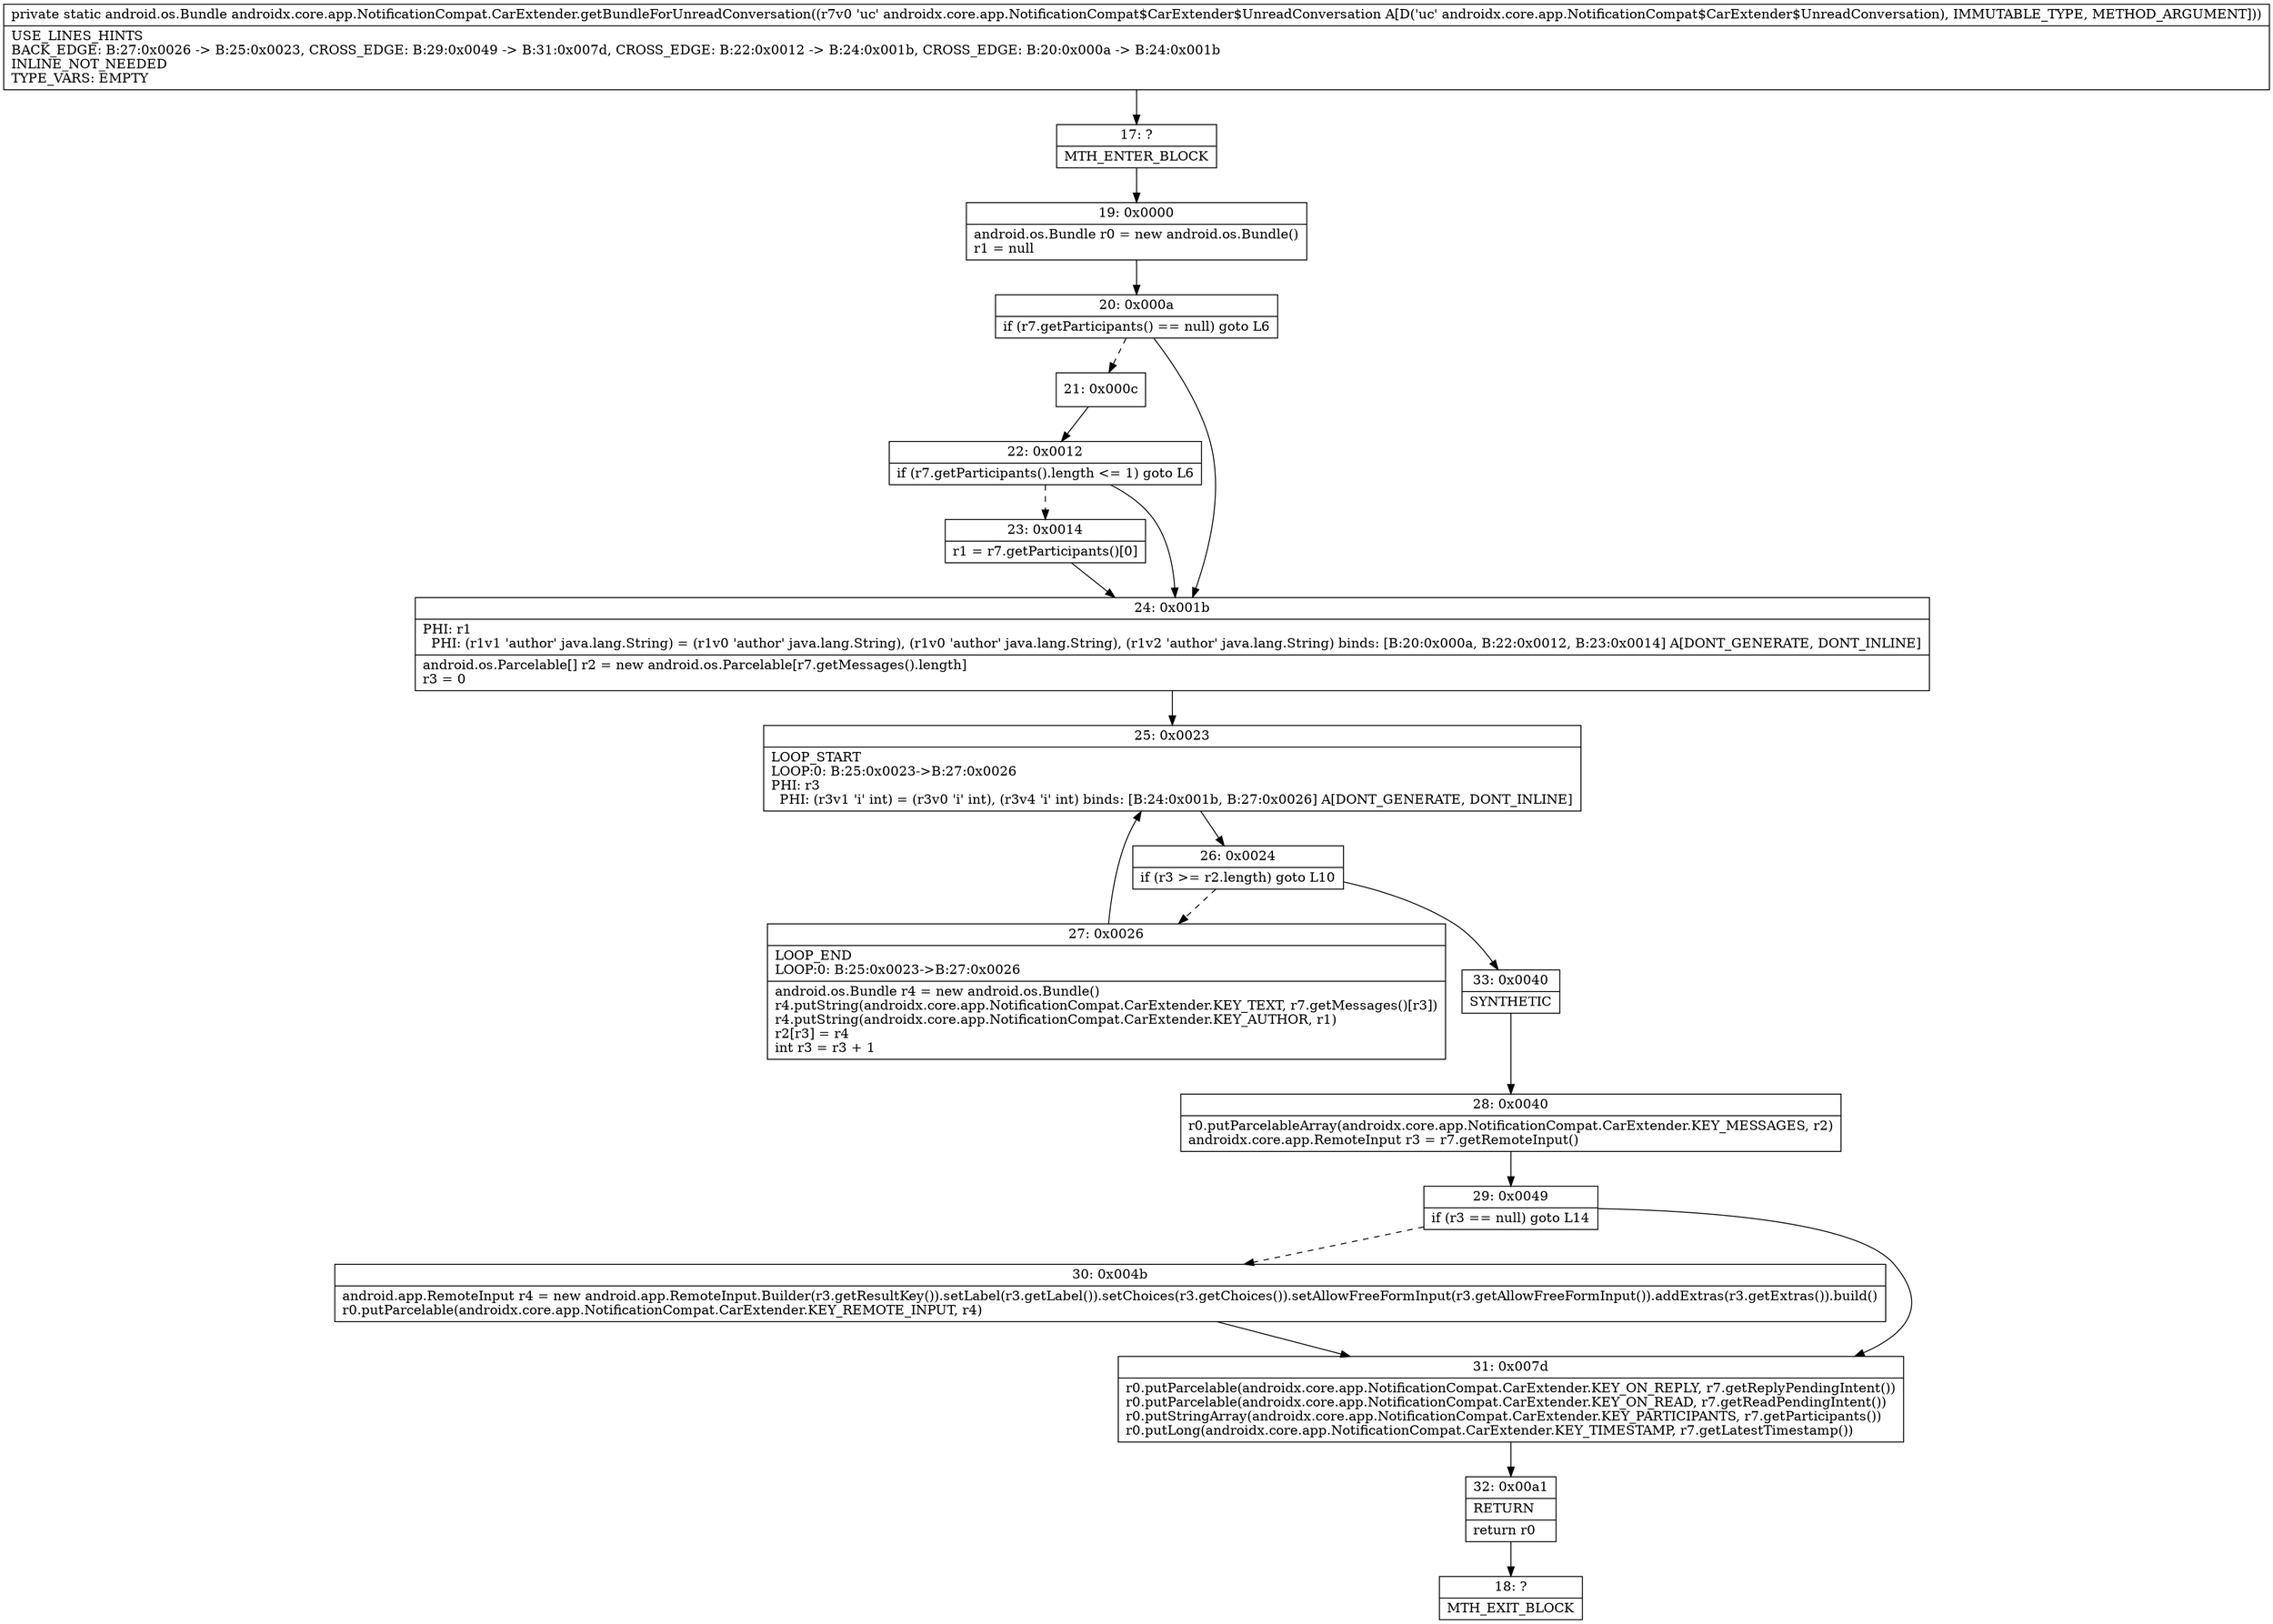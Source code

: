 digraph "CFG forandroidx.core.app.NotificationCompat.CarExtender.getBundleForUnreadConversation(Landroidx\/core\/app\/NotificationCompat$CarExtender$UnreadConversation;)Landroid\/os\/Bundle;" {
Node_17 [shape=record,label="{17\:\ ?|MTH_ENTER_BLOCK\l}"];
Node_19 [shape=record,label="{19\:\ 0x0000|android.os.Bundle r0 = new android.os.Bundle()\lr1 = null\l}"];
Node_20 [shape=record,label="{20\:\ 0x000a|if (r7.getParticipants() == null) goto L6\l}"];
Node_21 [shape=record,label="{21\:\ 0x000c}"];
Node_22 [shape=record,label="{22\:\ 0x0012|if (r7.getParticipants().length \<= 1) goto L6\l}"];
Node_23 [shape=record,label="{23\:\ 0x0014|r1 = r7.getParticipants()[0]\l}"];
Node_24 [shape=record,label="{24\:\ 0x001b|PHI: r1 \l  PHI: (r1v1 'author' java.lang.String) = (r1v0 'author' java.lang.String), (r1v0 'author' java.lang.String), (r1v2 'author' java.lang.String) binds: [B:20:0x000a, B:22:0x0012, B:23:0x0014] A[DONT_GENERATE, DONT_INLINE]\l|android.os.Parcelable[] r2 = new android.os.Parcelable[r7.getMessages().length]\lr3 = 0\l}"];
Node_25 [shape=record,label="{25\:\ 0x0023|LOOP_START\lLOOP:0: B:25:0x0023\-\>B:27:0x0026\lPHI: r3 \l  PHI: (r3v1 'i' int) = (r3v0 'i' int), (r3v4 'i' int) binds: [B:24:0x001b, B:27:0x0026] A[DONT_GENERATE, DONT_INLINE]\l}"];
Node_26 [shape=record,label="{26\:\ 0x0024|if (r3 \>= r2.length) goto L10\l}"];
Node_27 [shape=record,label="{27\:\ 0x0026|LOOP_END\lLOOP:0: B:25:0x0023\-\>B:27:0x0026\l|android.os.Bundle r4 = new android.os.Bundle()\lr4.putString(androidx.core.app.NotificationCompat.CarExtender.KEY_TEXT, r7.getMessages()[r3])\lr4.putString(androidx.core.app.NotificationCompat.CarExtender.KEY_AUTHOR, r1)\lr2[r3] = r4\lint r3 = r3 + 1\l}"];
Node_33 [shape=record,label="{33\:\ 0x0040|SYNTHETIC\l}"];
Node_28 [shape=record,label="{28\:\ 0x0040|r0.putParcelableArray(androidx.core.app.NotificationCompat.CarExtender.KEY_MESSAGES, r2)\landroidx.core.app.RemoteInput r3 = r7.getRemoteInput()\l}"];
Node_29 [shape=record,label="{29\:\ 0x0049|if (r3 == null) goto L14\l}"];
Node_30 [shape=record,label="{30\:\ 0x004b|android.app.RemoteInput r4 = new android.app.RemoteInput.Builder(r3.getResultKey()).setLabel(r3.getLabel()).setChoices(r3.getChoices()).setAllowFreeFormInput(r3.getAllowFreeFormInput()).addExtras(r3.getExtras()).build()\lr0.putParcelable(androidx.core.app.NotificationCompat.CarExtender.KEY_REMOTE_INPUT, r4)\l}"];
Node_31 [shape=record,label="{31\:\ 0x007d|r0.putParcelable(androidx.core.app.NotificationCompat.CarExtender.KEY_ON_REPLY, r7.getReplyPendingIntent())\lr0.putParcelable(androidx.core.app.NotificationCompat.CarExtender.KEY_ON_READ, r7.getReadPendingIntent())\lr0.putStringArray(androidx.core.app.NotificationCompat.CarExtender.KEY_PARTICIPANTS, r7.getParticipants())\lr0.putLong(androidx.core.app.NotificationCompat.CarExtender.KEY_TIMESTAMP, r7.getLatestTimestamp())\l}"];
Node_32 [shape=record,label="{32\:\ 0x00a1|RETURN\l|return r0\l}"];
Node_18 [shape=record,label="{18\:\ ?|MTH_EXIT_BLOCK\l}"];
MethodNode[shape=record,label="{private static android.os.Bundle androidx.core.app.NotificationCompat.CarExtender.getBundleForUnreadConversation((r7v0 'uc' androidx.core.app.NotificationCompat$CarExtender$UnreadConversation A[D('uc' androidx.core.app.NotificationCompat$CarExtender$UnreadConversation), IMMUTABLE_TYPE, METHOD_ARGUMENT]))  | USE_LINES_HINTS\lBACK_EDGE: B:27:0x0026 \-\> B:25:0x0023, CROSS_EDGE: B:29:0x0049 \-\> B:31:0x007d, CROSS_EDGE: B:22:0x0012 \-\> B:24:0x001b, CROSS_EDGE: B:20:0x000a \-\> B:24:0x001b\lINLINE_NOT_NEEDED\lTYPE_VARS: EMPTY\l}"];
MethodNode -> Node_17;Node_17 -> Node_19;
Node_19 -> Node_20;
Node_20 -> Node_21[style=dashed];
Node_20 -> Node_24;
Node_21 -> Node_22;
Node_22 -> Node_23[style=dashed];
Node_22 -> Node_24;
Node_23 -> Node_24;
Node_24 -> Node_25;
Node_25 -> Node_26;
Node_26 -> Node_27[style=dashed];
Node_26 -> Node_33;
Node_27 -> Node_25;
Node_33 -> Node_28;
Node_28 -> Node_29;
Node_29 -> Node_30[style=dashed];
Node_29 -> Node_31;
Node_30 -> Node_31;
Node_31 -> Node_32;
Node_32 -> Node_18;
}

